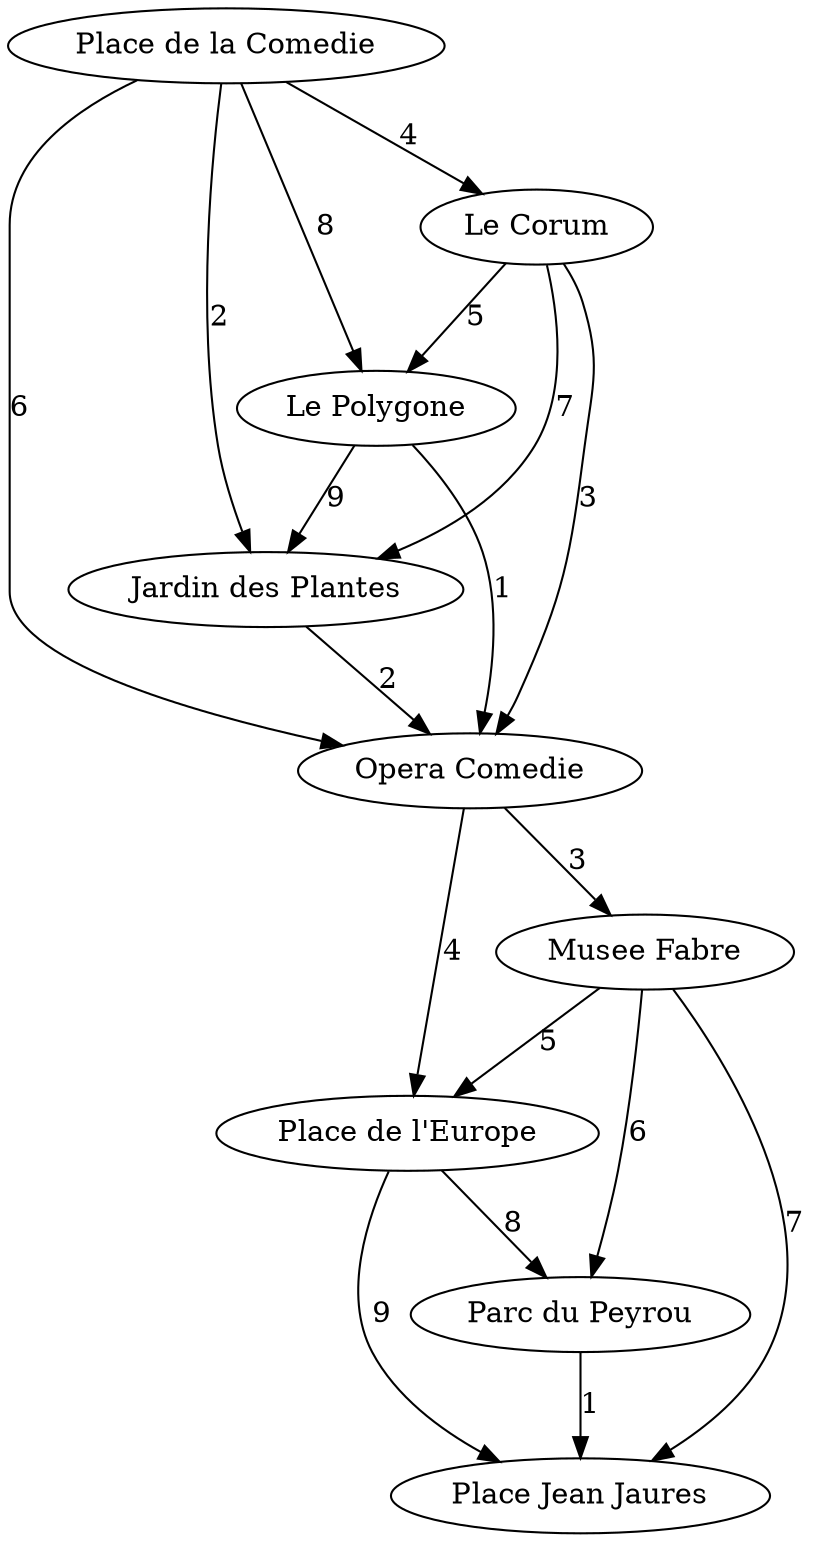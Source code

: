 digraph Graphe_Montpellier {
    "Place_de_la_Comedie" [label="Place de la Comedie"];
    "Le_Corum" [label="Le Corum"];
    "Le_Polygone" [label="Le Polygone"];
    "Jardin_des_Plantes" [label="Jardin des Plantes"];
    "Opera_Comedie" [label="Opera Comedie"];
    "Musee_Fabre" [label="Musee Fabre"];
    "Place_de_l'Europe" [label="Place de l'Europe"];
    "Parc_du_Peyrou" [label="Parc du Peyrou"];
    "Place_Jean_Jaures" [label="Place Jean Jaures"];

    "Place_de_la_Comedie" -> "Le_Corum" [label="4"];
    "Place_de_la_Comedie" -> "Le_Polygone" [label="8"];
    "Place_de_la_Comedie" -> "Jardin_des_Plantes" [label="2"];
    "Place_de_la_Comedie" -> "Opera_Comedie" [label="6"];
    "Le_Corum" -> "Le_Polygone" [label="5"];
    "Le_Corum" -> "Jardin_des_Plantes" [label="7"];
    "Le_Corum" -> "Opera_Comedie" [label="3"];
    "Le_Polygone" -> "Jardin_des_Plantes" [label="9"];
    "Le_Polygone" -> "Opera_Comedie" [label="1"];
    "Jardin_des_Plantes" -> "Opera_Comedie" [label="2"];
    "Opera_Comedie" -> "Musee_Fabre" [label="3"];
    "Opera_Comedie" -> "Place_de_l'Europe" [label="4"];
    "Musee_Fabre" -> "Place_de_l'Europe" [label="5"];
    "Musee_Fabre" -> "Parc_du_Peyrou" [label="6"];
    "Musee_Fabre" -> "Place_Jean_Jaures" [label="7"];
    "Place_de_l'Europe" -> "Parc_du_Peyrou" [label="8"];
    "Place_de_l'Europe" -> "Place_Jean_Jaures" [label="9"];
    "Parc_du_Peyrou" -> "Place_Jean_Jaures" [label="1"];
}
